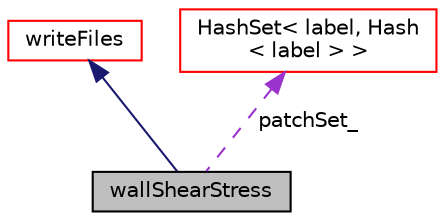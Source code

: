 digraph "wallShearStress"
{
  bgcolor="transparent";
  edge [fontname="Helvetica",fontsize="10",labelfontname="Helvetica",labelfontsize="10"];
  node [fontname="Helvetica",fontsize="10",shape=record];
  Node1 [label="wallShearStress",height=0.2,width=0.4,color="black", fillcolor="grey75", style="filled", fontcolor="black"];
  Node2 -> Node1 [dir="back",color="midnightblue",fontsize="10",style="solid",fontname="Helvetica"];
  Node2 [label="writeFiles",height=0.2,width=0.4,color="red",URL="$a02992.html",tooltip="functionObject base class for writing files "];
  Node3 -> Node1 [dir="back",color="darkorchid3",fontsize="10",style="dashed",label=" patchSet_" ,fontname="Helvetica"];
  Node3 [label="HashSet\< label, Hash\l\< label \> \>",height=0.2,width=0.4,color="red",URL="$a00999.html"];
}
